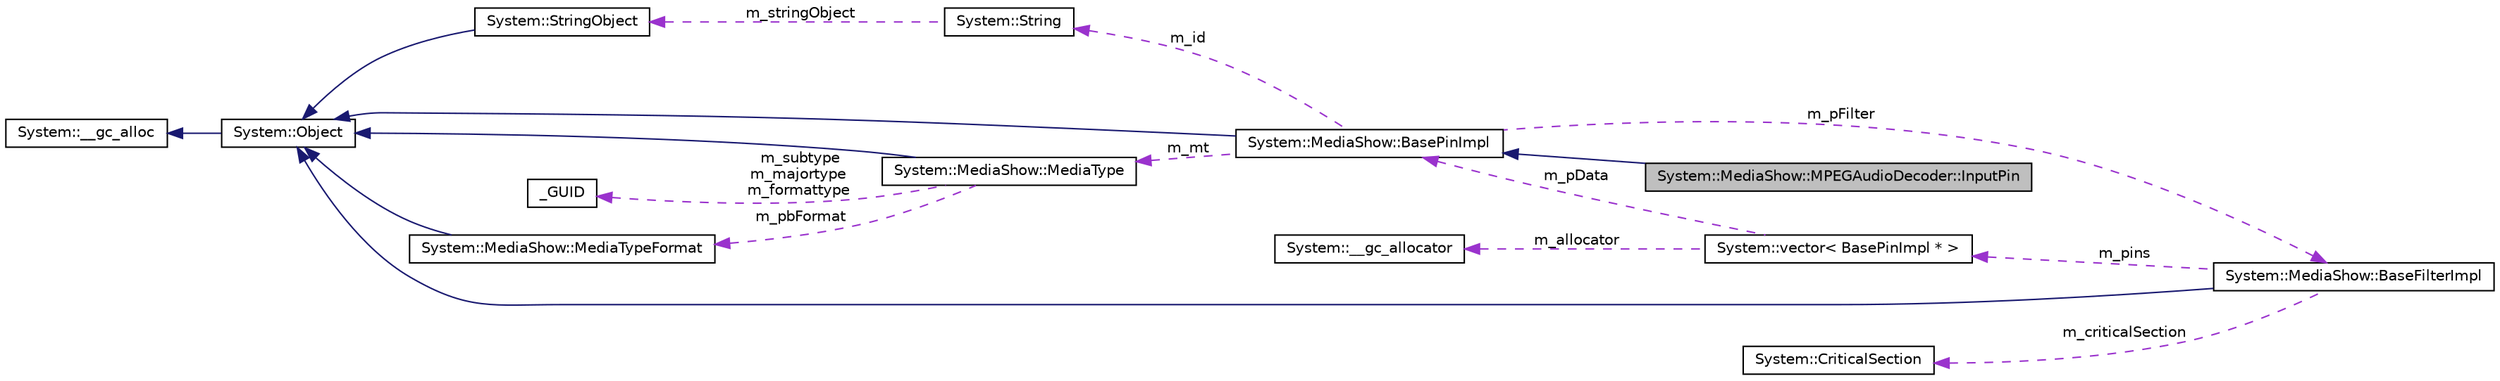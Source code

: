 digraph G
{
  edge [fontname="Helvetica",fontsize="10",labelfontname="Helvetica",labelfontsize="10"];
  node [fontname="Helvetica",fontsize="10",shape=record];
  rankdir="LR";
  Node1 [label="System::MediaShow::MPEGAudioDecoder::InputPin",height=0.2,width=0.4,color="black", fillcolor="grey75", style="filled" fontcolor="black"];
  Node2 -> Node1 [dir="back",color="midnightblue",fontsize="10",style="solid",fontname="Helvetica"];
  Node2 [label="System::MediaShow::BasePinImpl",height=0.2,width=0.4,color="black", fillcolor="white", style="filled",URL="$class_system_1_1_media_show_1_1_base_pin_impl.html"];
  Node3 -> Node2 [dir="back",color="midnightblue",fontsize="10",style="solid",fontname="Helvetica"];
  Node3 [label="System::Object",height=0.2,width=0.4,color="black", fillcolor="white", style="filled",URL="$class_system_1_1_object.html"];
  Node4 -> Node3 [dir="back",color="midnightblue",fontsize="10",style="solid",fontname="Helvetica"];
  Node4 [label="System::__gc_alloc",height=0.2,width=0.4,color="black", fillcolor="white", style="filled",URL="$class_system_1_1____gc__alloc.html"];
  Node5 -> Node2 [dir="back",color="darkorchid3",fontsize="10",style="dashed",label=" m_mt" ,fontname="Helvetica"];
  Node5 [label="System::MediaShow::MediaType",height=0.2,width=0.4,color="black", fillcolor="white", style="filled",URL="$class_system_1_1_media_show_1_1_media_type.html"];
  Node3 -> Node5 [dir="back",color="midnightblue",fontsize="10",style="solid",fontname="Helvetica"];
  Node6 -> Node5 [dir="back",color="darkorchid3",fontsize="10",style="dashed",label=" m_subtype\nm_majortype\nm_formattype" ,fontname="Helvetica"];
  Node6 [label="_GUID",height=0.2,width=0.4,color="black", fillcolor="white", style="filled",URL="$struct___g_u_i_d.html"];
  Node7 -> Node5 [dir="back",color="darkorchid3",fontsize="10",style="dashed",label=" m_pbFormat" ,fontname="Helvetica"];
  Node7 [label="System::MediaShow::MediaTypeFormat",height=0.2,width=0.4,color="black", fillcolor="white", style="filled",URL="$class_system_1_1_media_show_1_1_media_type_format.html"];
  Node3 -> Node7 [dir="back",color="midnightblue",fontsize="10",style="solid",fontname="Helvetica"];
  Node8 -> Node2 [dir="back",color="darkorchid3",fontsize="10",style="dashed",label=" m_id" ,fontname="Helvetica"];
  Node8 [label="System::String",height=0.2,width=0.4,color="black", fillcolor="white", style="filled",URL="$class_system_1_1_string.html"];
  Node9 -> Node8 [dir="back",color="darkorchid3",fontsize="10",style="dashed",label=" m_stringObject" ,fontname="Helvetica"];
  Node9 [label="System::StringObject",height=0.2,width=0.4,color="black", fillcolor="white", style="filled",URL="$class_system_1_1_string_object.html"];
  Node3 -> Node9 [dir="back",color="midnightblue",fontsize="10",style="solid",fontname="Helvetica"];
  Node10 -> Node2 [dir="back",color="darkorchid3",fontsize="10",style="dashed",label=" m_pFilter" ,fontname="Helvetica"];
  Node10 [label="System::MediaShow::BaseFilterImpl",height=0.2,width=0.4,color="black", fillcolor="white", style="filled",URL="$class_system_1_1_media_show_1_1_base_filter_impl.html"];
  Node3 -> Node10 [dir="back",color="midnightblue",fontsize="10",style="solid",fontname="Helvetica"];
  Node11 -> Node10 [dir="back",color="darkorchid3",fontsize="10",style="dashed",label=" m_criticalSection" ,fontname="Helvetica"];
  Node11 [label="System::CriticalSection",height=0.2,width=0.4,color="black", fillcolor="white", style="filled",URL="$class_system_1_1_critical_section.html"];
  Node12 -> Node10 [dir="back",color="darkorchid3",fontsize="10",style="dashed",label=" m_pins" ,fontname="Helvetica"];
  Node12 [label="System::vector\< BasePinImpl * \>",height=0.2,width=0.4,color="black", fillcolor="white", style="filled",URL="$class_system_1_1vector.html"];
  Node2 -> Node12 [dir="back",color="darkorchid3",fontsize="10",style="dashed",label=" m_pData" ,fontname="Helvetica"];
  Node13 -> Node12 [dir="back",color="darkorchid3",fontsize="10",style="dashed",label=" m_allocator" ,fontname="Helvetica"];
  Node13 [label="System::__gc_allocator",height=0.2,width=0.4,color="black", fillcolor="white", style="filled",URL="$class_system_1_1____gc__allocator.html"];
}
